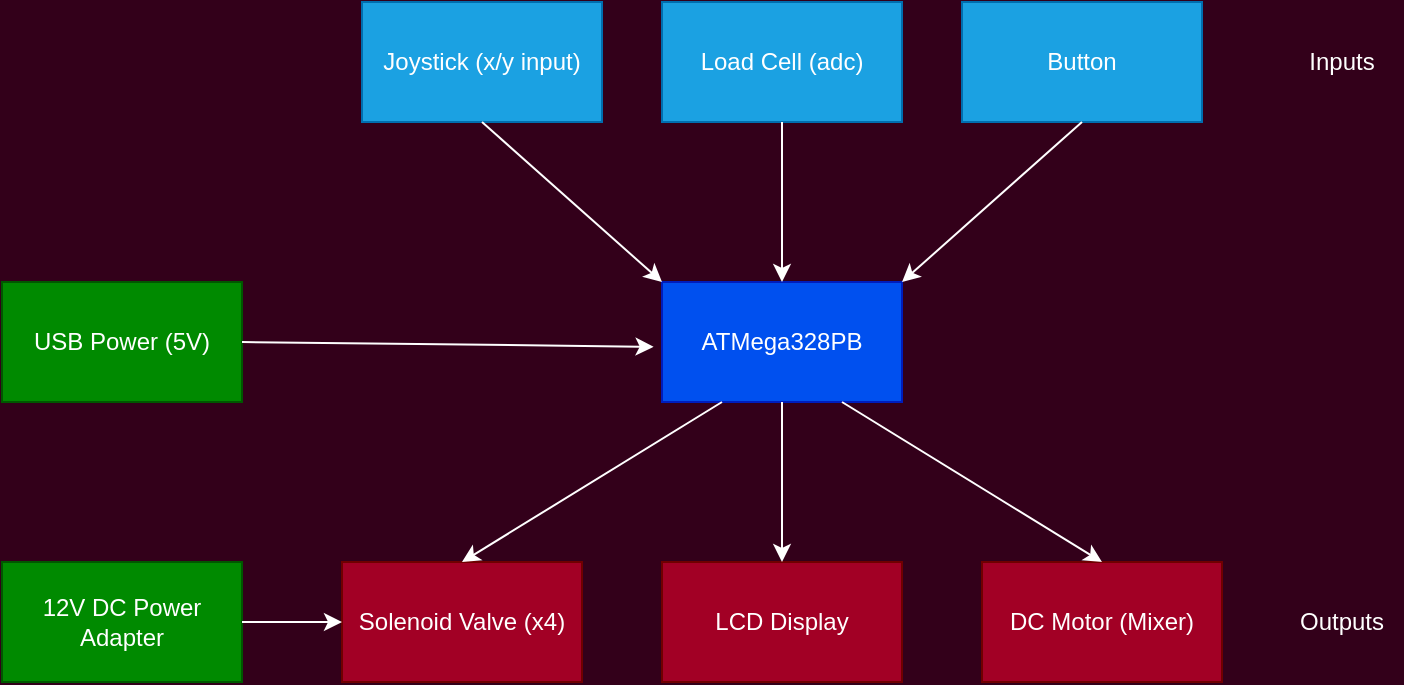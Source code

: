 <mxfile version="24.2.2" type="github">
  <diagram name="Page-1" id="_Pjzml7Ek-Qz7xHTFI4N">
    <mxGraphModel dx="1562" dy="891" grid="1" gridSize="10" guides="1" tooltips="1" connect="1" arrows="1" fold="1" page="1" pageScale="1" pageWidth="850" pageHeight="1100" background="#33001A" math="0" shadow="0">
      <root>
        <mxCell id="0" />
        <mxCell id="1" parent="0" />
        <mxCell id="GUOITDrn8Km4WmldIUCv-1" value="ATMega328PB" style="rounded=0;whiteSpace=wrap;html=1;fillColor=#0050ef;strokeColor=#001DBC;fontColor=#ffffff;" parent="1" vertex="1">
          <mxGeometry x="360" y="310" width="120" height="60" as="geometry" />
        </mxCell>
        <mxCell id="GUOITDrn8Km4WmldIUCv-2" value="Solenoid Valve (x4)" style="rounded=0;whiteSpace=wrap;html=1;fillColor=#a20025;fontColor=#ffffff;strokeColor=#6F0000;" parent="1" vertex="1">
          <mxGeometry x="200" y="450" width="120" height="60" as="geometry" />
        </mxCell>
        <mxCell id="GUOITDrn8Km4WmldIUCv-3" value="LCD Display" style="rounded=0;whiteSpace=wrap;html=1;fillColor=#a20025;fontColor=#ffffff;strokeColor=#6F0000;" parent="1" vertex="1">
          <mxGeometry x="360" y="450" width="120" height="60" as="geometry" />
        </mxCell>
        <mxCell id="GUOITDrn8Km4WmldIUCv-4" value="Joystick (x/y input)" style="rounded=0;whiteSpace=wrap;html=1;fillColor=#1ba1e2;fontColor=#ffffff;strokeColor=#006EAF;" parent="1" vertex="1">
          <mxGeometry x="210" y="170" width="120" height="60" as="geometry" />
        </mxCell>
        <mxCell id="GUOITDrn8Km4WmldIUCv-5" value="Button" style="rounded=0;whiteSpace=wrap;html=1;fillColor=#1ba1e2;fontColor=#ffffff;strokeColor=#006EAF;" parent="1" vertex="1">
          <mxGeometry x="510" y="170" width="120" height="60" as="geometry" />
        </mxCell>
        <mxCell id="GUOITDrn8Km4WmldIUCv-6" value="DC Motor (Mixer)" style="rounded=0;whiteSpace=wrap;html=1;fillColor=#a20025;fontColor=#ffffff;strokeColor=#6F0000;" parent="1" vertex="1">
          <mxGeometry x="520" y="450" width="120" height="60" as="geometry" />
        </mxCell>
        <mxCell id="GUOITDrn8Km4WmldIUCv-7" value="12V DC Power Adapter" style="rounded=0;whiteSpace=wrap;html=1;fillColor=#008a00;fontColor=#ffffff;strokeColor=#005700;" parent="1" vertex="1">
          <mxGeometry x="30" y="450" width="120" height="60" as="geometry" />
        </mxCell>
        <mxCell id="GUOITDrn8Km4WmldIUCv-8" value="" style="endArrow=classic;html=1;rounded=0;exitX=0.5;exitY=1;exitDx=0;exitDy=0;entryX=0;entryY=0;entryDx=0;entryDy=0;strokeColor=#FFFFFF;" parent="1" source="GUOITDrn8Km4WmldIUCv-4" target="GUOITDrn8Km4WmldIUCv-1" edge="1">
          <mxGeometry width="50" height="50" relative="1" as="geometry">
            <mxPoint x="330" y="280" as="sourcePoint" />
            <mxPoint x="380" y="230" as="targetPoint" />
          </mxGeometry>
        </mxCell>
        <mxCell id="GUOITDrn8Km4WmldIUCv-9" value="" style="endArrow=classic;html=1;rounded=0;exitX=0.5;exitY=1;exitDx=0;exitDy=0;strokeColor=#FFFFFF;" parent="1" source="GUOITDrn8Km4WmldIUCv-5" edge="1">
          <mxGeometry width="50" height="50" relative="1" as="geometry">
            <mxPoint x="570" y="310" as="sourcePoint" />
            <mxPoint x="480" y="310" as="targetPoint" />
          </mxGeometry>
        </mxCell>
        <mxCell id="GUOITDrn8Km4WmldIUCv-10" value="" style="endArrow=classic;html=1;rounded=0;entryX=0;entryY=0.5;entryDx=0;entryDy=0;exitX=1;exitY=0.5;exitDx=0;exitDy=0;strokeColor=#FFFFFF;" parent="1" source="GUOITDrn8Km4WmldIUCv-7" target="GUOITDrn8Km4WmldIUCv-2" edge="1">
          <mxGeometry width="50" height="50" relative="1" as="geometry">
            <mxPoint x="180" y="500" as="sourcePoint" />
            <mxPoint x="200" y="410" as="targetPoint" />
          </mxGeometry>
        </mxCell>
        <mxCell id="GUOITDrn8Km4WmldIUCv-11" value="" style="endArrow=classic;html=1;rounded=0;exitX=0.25;exitY=1;exitDx=0;exitDy=0;entryX=0.5;entryY=0;entryDx=0;entryDy=0;strokeColor=#FFFFFF;" parent="1" source="GUOITDrn8Km4WmldIUCv-1" target="GUOITDrn8Km4WmldIUCv-2" edge="1">
          <mxGeometry width="50" height="50" relative="1" as="geometry">
            <mxPoint x="230" y="400" as="sourcePoint" />
            <mxPoint x="280" y="350" as="targetPoint" />
          </mxGeometry>
        </mxCell>
        <mxCell id="GUOITDrn8Km4WmldIUCv-12" value="" style="endArrow=classic;html=1;rounded=0;exitX=0.5;exitY=1;exitDx=0;exitDy=0;entryX=0.5;entryY=0;entryDx=0;entryDy=0;strokeColor=#FFFFFF;" parent="1" source="GUOITDrn8Km4WmldIUCv-1" target="GUOITDrn8Km4WmldIUCv-3" edge="1">
          <mxGeometry width="50" height="50" relative="1" as="geometry">
            <mxPoint x="580" y="400" as="sourcePoint" />
            <mxPoint x="630" y="350" as="targetPoint" />
          </mxGeometry>
        </mxCell>
        <mxCell id="GUOITDrn8Km4WmldIUCv-13" value="" style="endArrow=classic;html=1;rounded=0;entryX=0.5;entryY=0;entryDx=0;entryDy=0;exitX=0.75;exitY=1;exitDx=0;exitDy=0;strokeColor=#FFFFFF;" parent="1" source="GUOITDrn8Km4WmldIUCv-1" target="GUOITDrn8Km4WmldIUCv-6" edge="1">
          <mxGeometry width="50" height="50" relative="1" as="geometry">
            <mxPoint x="460" y="400" as="sourcePoint" />
            <mxPoint x="610" y="360" as="targetPoint" />
          </mxGeometry>
        </mxCell>
        <mxCell id="GUOITDrn8Km4WmldIUCv-14" value="USB Power (5V)" style="rounded=0;whiteSpace=wrap;html=1;fillColor=#008a00;fontColor=#ffffff;strokeColor=#005700;" parent="1" vertex="1">
          <mxGeometry x="30" y="310" width="120" height="60" as="geometry" />
        </mxCell>
        <mxCell id="GUOITDrn8Km4WmldIUCv-15" value="" style="endArrow=classic;html=1;rounded=0;exitX=1;exitY=0.5;exitDx=0;exitDy=0;entryX=-0.035;entryY=0.54;entryDx=0;entryDy=0;entryPerimeter=0;strokeColor=#FFFFFF;" parent="1" source="GUOITDrn8Km4WmldIUCv-14" target="GUOITDrn8Km4WmldIUCv-1" edge="1">
          <mxGeometry width="50" height="50" relative="1" as="geometry">
            <mxPoint x="90" y="390" as="sourcePoint" />
            <mxPoint x="330" y="370" as="targetPoint" />
          </mxGeometry>
        </mxCell>
        <mxCell id="GUOITDrn8Km4WmldIUCv-16" value="&lt;font color=&quot;#ffffff&quot;&gt;Inputs&lt;/font&gt;" style="text;html=1;align=center;verticalAlign=middle;whiteSpace=wrap;rounded=0;" parent="1" vertex="1">
          <mxGeometry x="670" y="185" width="60" height="30" as="geometry" />
        </mxCell>
        <mxCell id="GUOITDrn8Km4WmldIUCv-17" value="&lt;font color=&quot;#ffffff&quot;&gt;Outputs&lt;/font&gt;" style="text;html=1;align=center;verticalAlign=middle;whiteSpace=wrap;rounded=0;" parent="1" vertex="1">
          <mxGeometry x="670" y="465" width="60" height="30" as="geometry" />
        </mxCell>
        <mxCell id="GUOITDrn8Km4WmldIUCv-19" value="Load Cell (adc)" style="rounded=0;whiteSpace=wrap;html=1;fillColor=#1ba1e2;fontColor=#ffffff;strokeColor=#006EAF;" parent="1" vertex="1">
          <mxGeometry x="360" y="170" width="120" height="60" as="geometry" />
        </mxCell>
        <mxCell id="GUOITDrn8Km4WmldIUCv-21" value="" style="endArrow=classic;html=1;rounded=0;exitX=0.5;exitY=1;exitDx=0;exitDy=0;entryX=0.5;entryY=0;entryDx=0;entryDy=0;strokeColor=#FFFFFF;" parent="1" source="GUOITDrn8Km4WmldIUCv-19" target="GUOITDrn8Km4WmldIUCv-1" edge="1">
          <mxGeometry width="50" height="50" relative="1" as="geometry">
            <mxPoint x="650" y="370" as="sourcePoint" />
            <mxPoint x="700" y="320" as="targetPoint" />
          </mxGeometry>
        </mxCell>
      </root>
    </mxGraphModel>
  </diagram>
</mxfile>
